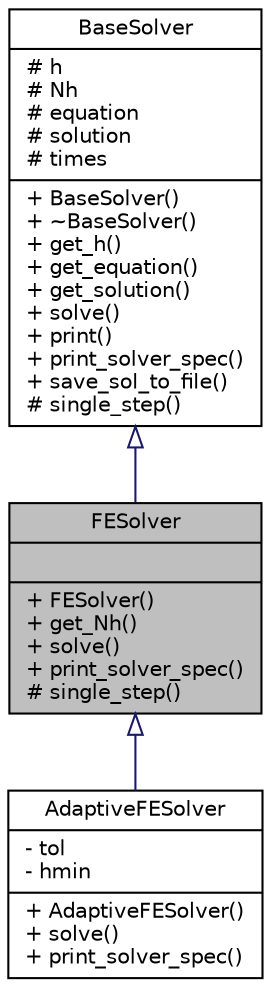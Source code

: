 digraph "FESolver"
{
  edge [fontname="Helvetica",fontsize="10",labelfontname="Helvetica",labelfontsize="10"];
  node [fontname="Helvetica",fontsize="10",shape=record];
  Node0 [label="{FESolver\n||+ FESolver()\l+ get_Nh()\l+ solve()\l+ print_solver_spec()\l# single_step()\l}",height=0.2,width=0.4,color="black", fillcolor="grey75", style="filled", fontcolor="black"];
  Node1 -> Node0 [dir="back",color="midnightblue",fontsize="10",style="solid",arrowtail="onormal",fontname="Helvetica"];
  Node1 [label="{BaseSolver\n|# h\l# Nh\l# equation\l# solution\l# times\l|+ BaseSolver()\l+ ~BaseSolver()\l+ get_h()\l+ get_equation()\l+ get_solution()\l+ solve()\l+ print()\l+ print_solver_spec()\l+ save_sol_to_file()\l# single_step()\l}",height=0.2,width=0.4,color="black", fillcolor="white", style="filled",URL="$classBaseSolver.html"];
  Node0 -> Node2 [dir="back",color="midnightblue",fontsize="10",style="solid",arrowtail="onormal",fontname="Helvetica"];
  Node2 [label="{AdaptiveFESolver\n|- tol\l- hmin\l|+ AdaptiveFESolver()\l+ solve()\l+ print_solver_spec()\l}",height=0.2,width=0.4,color="black", fillcolor="white", style="filled",URL="$classAdaptiveFESolver.html"];
}
